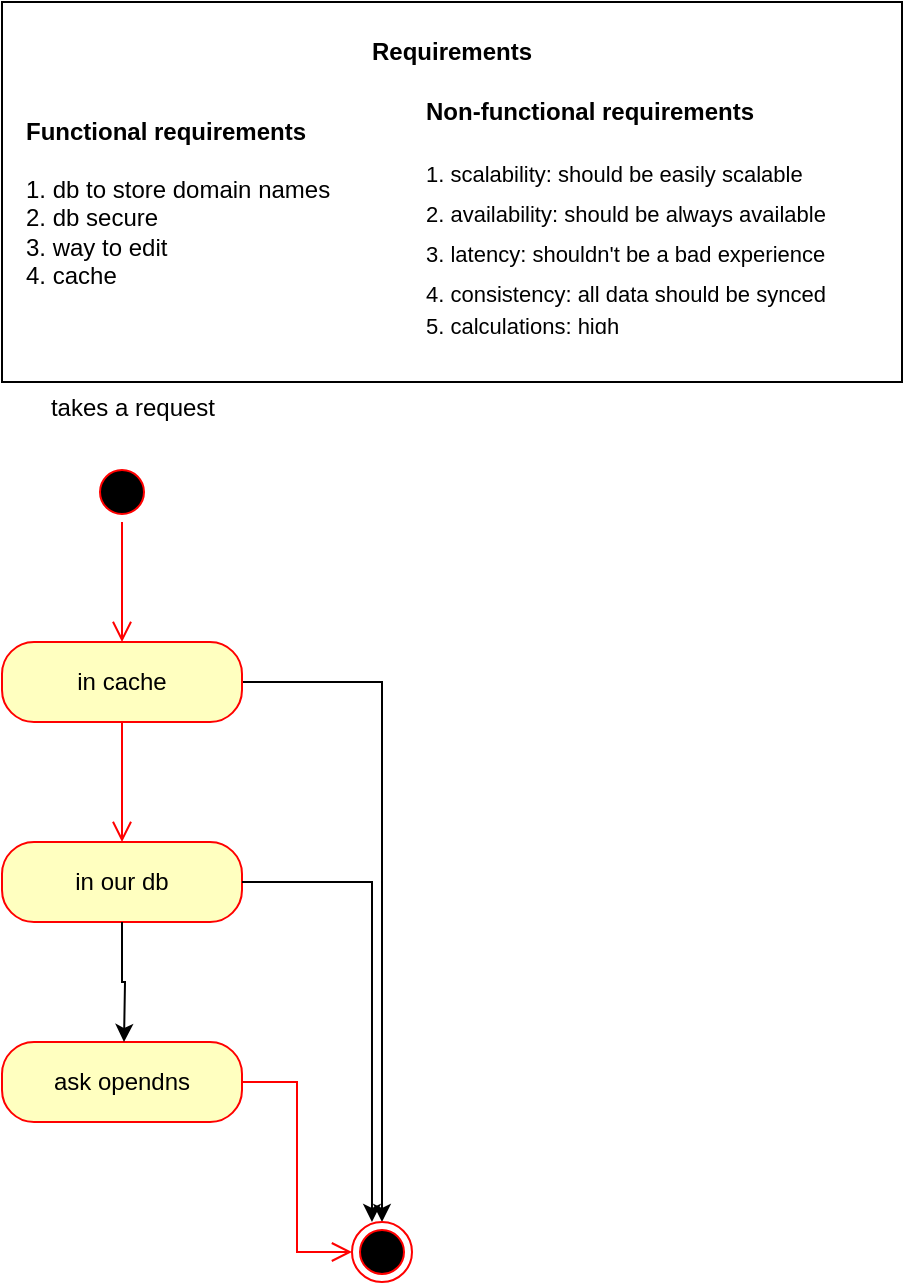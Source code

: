 <mxfile version="26.2.13">
  <diagram name="Page-1" id="8-smb9yRM81izmXv1z2y">
    <mxGraphModel dx="1160" dy="586" grid="1" gridSize="10" guides="1" tooltips="1" connect="1" arrows="1" fold="1" page="1" pageScale="1" pageWidth="850" pageHeight="1100" math="0" shadow="0">
      <root>
        <mxCell id="0" />
        <mxCell id="1" parent="0" />
        <mxCell id="9G0C_g3oGiicDgi-TUx9-5" value="" style="rounded=0;whiteSpace=wrap;html=1;" vertex="1" parent="1">
          <mxGeometry x="70" y="50" width="450" height="190" as="geometry" />
        </mxCell>
        <mxCell id="9G0C_g3oGiicDgi-TUx9-6" value="Requirements" style="text;html=1;align=center;verticalAlign=middle;whiteSpace=wrap;rounded=0;fontSize=12;fontStyle=1" vertex="1" parent="1">
          <mxGeometry x="205" y="60" width="180" height="30" as="geometry" />
        </mxCell>
        <mxCell id="9G0C_g3oGiicDgi-TUx9-7" value="" style="ellipse;html=1;shape=startState;fillColor=#000000;strokeColor=#ff0000;" vertex="1" parent="1">
          <mxGeometry x="115" y="280" width="30" height="30" as="geometry" />
        </mxCell>
        <mxCell id="9G0C_g3oGiicDgi-TUx9-8" value="" style="edgeStyle=orthogonalEdgeStyle;html=1;verticalAlign=bottom;endArrow=open;endSize=8;strokeColor=#ff0000;rounded=0;" edge="1" source="9G0C_g3oGiicDgi-TUx9-7" parent="1">
          <mxGeometry relative="1" as="geometry">
            <mxPoint x="130" y="370" as="targetPoint" />
          </mxGeometry>
        </mxCell>
        <mxCell id="9G0C_g3oGiicDgi-TUx9-9" value="takes a request&lt;div&gt;&lt;br&gt;&lt;/div&gt;" style="text;html=1;align=center;verticalAlign=middle;resizable=0;points=[];autosize=1;strokeColor=none;fillColor=none;" vertex="1" parent="1">
          <mxGeometry x="80" y="240" width="110" height="40" as="geometry" />
        </mxCell>
        <mxCell id="9G0C_g3oGiicDgi-TUx9-13" style="edgeStyle=orthogonalEdgeStyle;rounded=0;orthogonalLoop=1;jettySize=auto;html=1;entryX=0.5;entryY=0;entryDx=0;entryDy=0;" edge="1" parent="1" source="9G0C_g3oGiicDgi-TUx9-10" target="9G0C_g3oGiicDgi-TUx9-12">
          <mxGeometry relative="1" as="geometry" />
        </mxCell>
        <mxCell id="9G0C_g3oGiicDgi-TUx9-10" value="in cache" style="rounded=1;whiteSpace=wrap;html=1;arcSize=40;fontColor=#000000;fillColor=#ffffc0;strokeColor=#ff0000;" vertex="1" parent="1">
          <mxGeometry x="70" y="370" width="120" height="40" as="geometry" />
        </mxCell>
        <mxCell id="9G0C_g3oGiicDgi-TUx9-11" value="" style="edgeStyle=orthogonalEdgeStyle;html=1;verticalAlign=bottom;endArrow=open;endSize=8;strokeColor=#ff0000;rounded=0;" edge="1" source="9G0C_g3oGiicDgi-TUx9-10" parent="1">
          <mxGeometry relative="1" as="geometry">
            <mxPoint x="130" y="470" as="targetPoint" />
          </mxGeometry>
        </mxCell>
        <mxCell id="9G0C_g3oGiicDgi-TUx9-12" value="" style="ellipse;html=1;shape=endState;fillColor=#000000;strokeColor=#ff0000;" vertex="1" parent="1">
          <mxGeometry x="245" y="660" width="30" height="30" as="geometry" />
        </mxCell>
        <mxCell id="9G0C_g3oGiicDgi-TUx9-14" value="in our db" style="rounded=1;whiteSpace=wrap;html=1;arcSize=40;fontColor=#000000;fillColor=#ffffc0;strokeColor=#ff0000;" vertex="1" parent="1">
          <mxGeometry x="70" y="470" width="120" height="40" as="geometry" />
        </mxCell>
        <mxCell id="9G0C_g3oGiicDgi-TUx9-15" style="edgeStyle=orthogonalEdgeStyle;rounded=0;orthogonalLoop=1;jettySize=auto;html=1;exitX=1;exitY=0.5;exitDx=0;exitDy=0;entryX=0.333;entryY=0;entryDx=0;entryDy=0;entryPerimeter=0;" edge="1" parent="1" source="9G0C_g3oGiicDgi-TUx9-14" target="9G0C_g3oGiicDgi-TUx9-12">
          <mxGeometry relative="1" as="geometry" />
        </mxCell>
        <mxCell id="9G0C_g3oGiicDgi-TUx9-16" value="ask opendns" style="rounded=1;whiteSpace=wrap;html=1;arcSize=40;fontColor=#000000;fillColor=#ffffc0;strokeColor=#ff0000;" vertex="1" parent="1">
          <mxGeometry x="70" y="570" width="120" height="40" as="geometry" />
        </mxCell>
        <mxCell id="9G0C_g3oGiicDgi-TUx9-17" value="" style="edgeStyle=orthogonalEdgeStyle;html=1;verticalAlign=bottom;endArrow=open;endSize=8;strokeColor=#ff0000;rounded=0;entryX=0;entryY=0.5;entryDx=0;entryDy=0;" edge="1" source="9G0C_g3oGiicDgi-TUx9-16" parent="1" target="9G0C_g3oGiicDgi-TUx9-12">
          <mxGeometry relative="1" as="geometry">
            <mxPoint x="130" y="670" as="targetPoint" />
          </mxGeometry>
        </mxCell>
        <mxCell id="9G0C_g3oGiicDgi-TUx9-18" style="edgeStyle=orthogonalEdgeStyle;rounded=0;orthogonalLoop=1;jettySize=auto;html=1;" edge="1" parent="1" source="9G0C_g3oGiicDgi-TUx9-14">
          <mxGeometry relative="1" as="geometry">
            <mxPoint x="131" y="570" as="targetPoint" />
          </mxGeometry>
        </mxCell>
        <mxCell id="9G0C_g3oGiicDgi-TUx9-19" value="1. db to store domain names&lt;br data--h-bstatus=&quot;0OBSERVED&quot;&gt;2. db secure&amp;nbsp;&lt;div data--h-bstatus=&quot;0OBSERVED&quot;&gt;3. way to edit&lt;br data--h-bstatus=&quot;0OBSERVED&quot;&gt;&lt;div data--h-bstatus=&quot;0OBSERVED&quot;&gt;4. cache&lt;/div&gt;&lt;/div&gt;" style="text;html=1;align=left;verticalAlign=middle;whiteSpace=wrap;rounded=0;fontSize=12;" vertex="1" parent="1">
          <mxGeometry x="80" y="130" width="180" height="70" as="geometry" />
        </mxCell>
        <mxCell id="9G0C_g3oGiicDgi-TUx9-20" value="Functional r&lt;span style=&quot;background-color: transparent; color: light-dark(rgb(0, 0, 0), rgb(255, 255, 255));&quot; data--h-bstatus=&quot;0OBSERVED&quot;&gt;equirements&lt;/span&gt;" style="text;html=1;align=left;verticalAlign=middle;whiteSpace=wrap;rounded=0;fontSize=12;fontStyle=1" vertex="1" parent="1">
          <mxGeometry x="80" y="100" width="180" height="30" as="geometry" />
        </mxCell>
        <mxCell id="9G0C_g3oGiicDgi-TUx9-23" value="&lt;h1 data--h-bstatus=&quot;0OBSERVED&quot; style=&quot;margin-top: 0px;&quot;&gt;&lt;span data--h-bstatus=&quot;0OBSERVED&quot; style=&quot;background-color: transparent; color: light-dark(rgb(0, 0, 0), rgb(255, 255, 255));&quot;&gt;&lt;font data--h-bstatus=&quot;0OBSERVED&quot; style=&quot;font-size: 12px;&quot;&gt;Non-functional requirements&lt;/font&gt;&lt;/span&gt;&lt;/h1&gt;&lt;h1 data--h-bstatus=&quot;0OBSERVED&quot; style=&quot;margin-top: 0px; line-height: 0%;&quot;&gt;&lt;span data--h-bstatus=&quot;0OBSERVED&quot; style=&quot;font-weight: 400;&quot;&gt;&lt;font data--h-bstatus=&quot;0OBSERVED&quot; style=&quot;font-size: 11px;&quot;&gt;1. scalability: should be easily scalable&lt;/font&gt;&lt;/span&gt;&lt;/h1&gt;&lt;h1 data--h-bstatus=&quot;0OBSERVED&quot; style=&quot;margin-top: 0px; line-height: 0%;&quot;&gt;&lt;span data--h-bstatus=&quot;0OBSERVED&quot; style=&quot;background-color: transparent; color: light-dark(rgb(0, 0, 0), rgb(255, 255, 255)); font-weight: 400;&quot;&gt;&lt;font data--h-bstatus=&quot;0OBSERVED&quot; style=&quot;font-size: 11px;&quot;&gt;2. availability: should be always available&lt;/font&gt;&lt;/span&gt;&lt;/h1&gt;&lt;h1 data--h-bstatus=&quot;0OBSERVED&quot; style=&quot;margin-top: 0px; line-height: 0%;&quot;&gt;&lt;span data--h-bstatus=&quot;0OBSERVED&quot; style=&quot;background-color: transparent; color: light-dark(rgb(0, 0, 0), rgb(255, 255, 255)); font-weight: 400;&quot;&gt;&lt;font data--h-bstatus=&quot;0OBSERVED&quot; style=&quot;font-size: 11px;&quot;&gt;3. latency: shouldn&#39;t be a bad experience&lt;/font&gt;&lt;/span&gt;&lt;/h1&gt;&lt;h1 data--h-bstatus=&quot;0OBSERVED&quot; style=&quot;margin-top: 0px; line-height: 0%;&quot;&gt;&lt;span data--h-bstatus=&quot;0OBSERVED&quot; style=&quot;background-color: transparent; color: light-dark(rgb(0, 0, 0), rgb(255, 255, 255)); font-weight: normal;&quot;&gt;&lt;font data--h-bstatus=&quot;0OBSERVED&quot; style=&quot;font-size: 11px;&quot;&gt;4. consistency: all data should be synced&lt;/font&gt;&lt;/span&gt;&lt;/h1&gt;&lt;div data--h-bstatus=&quot;0OBSERVED&quot; style=&quot;line-height: 0%;&quot;&gt;&lt;span data--h-bstatus=&quot;0OBSERVED&quot; style=&quot;background-color: transparent; color: light-dark(rgb(0, 0, 0), rgb(255, 255, 255));&quot;&gt;&lt;font data--h-bstatus=&quot;0OBSERVED&quot; style=&quot;font-size: 11px;&quot;&gt;5. calculations: high&lt;/font&gt;&lt;/span&gt;&lt;/div&gt;" style="text;html=1;whiteSpace=wrap;overflow=hidden;rounded=0;" vertex="1" parent="1">
          <mxGeometry x="280" y="80" width="230" height="150" as="geometry" />
        </mxCell>
      </root>
    </mxGraphModel>
  </diagram>
</mxfile>
